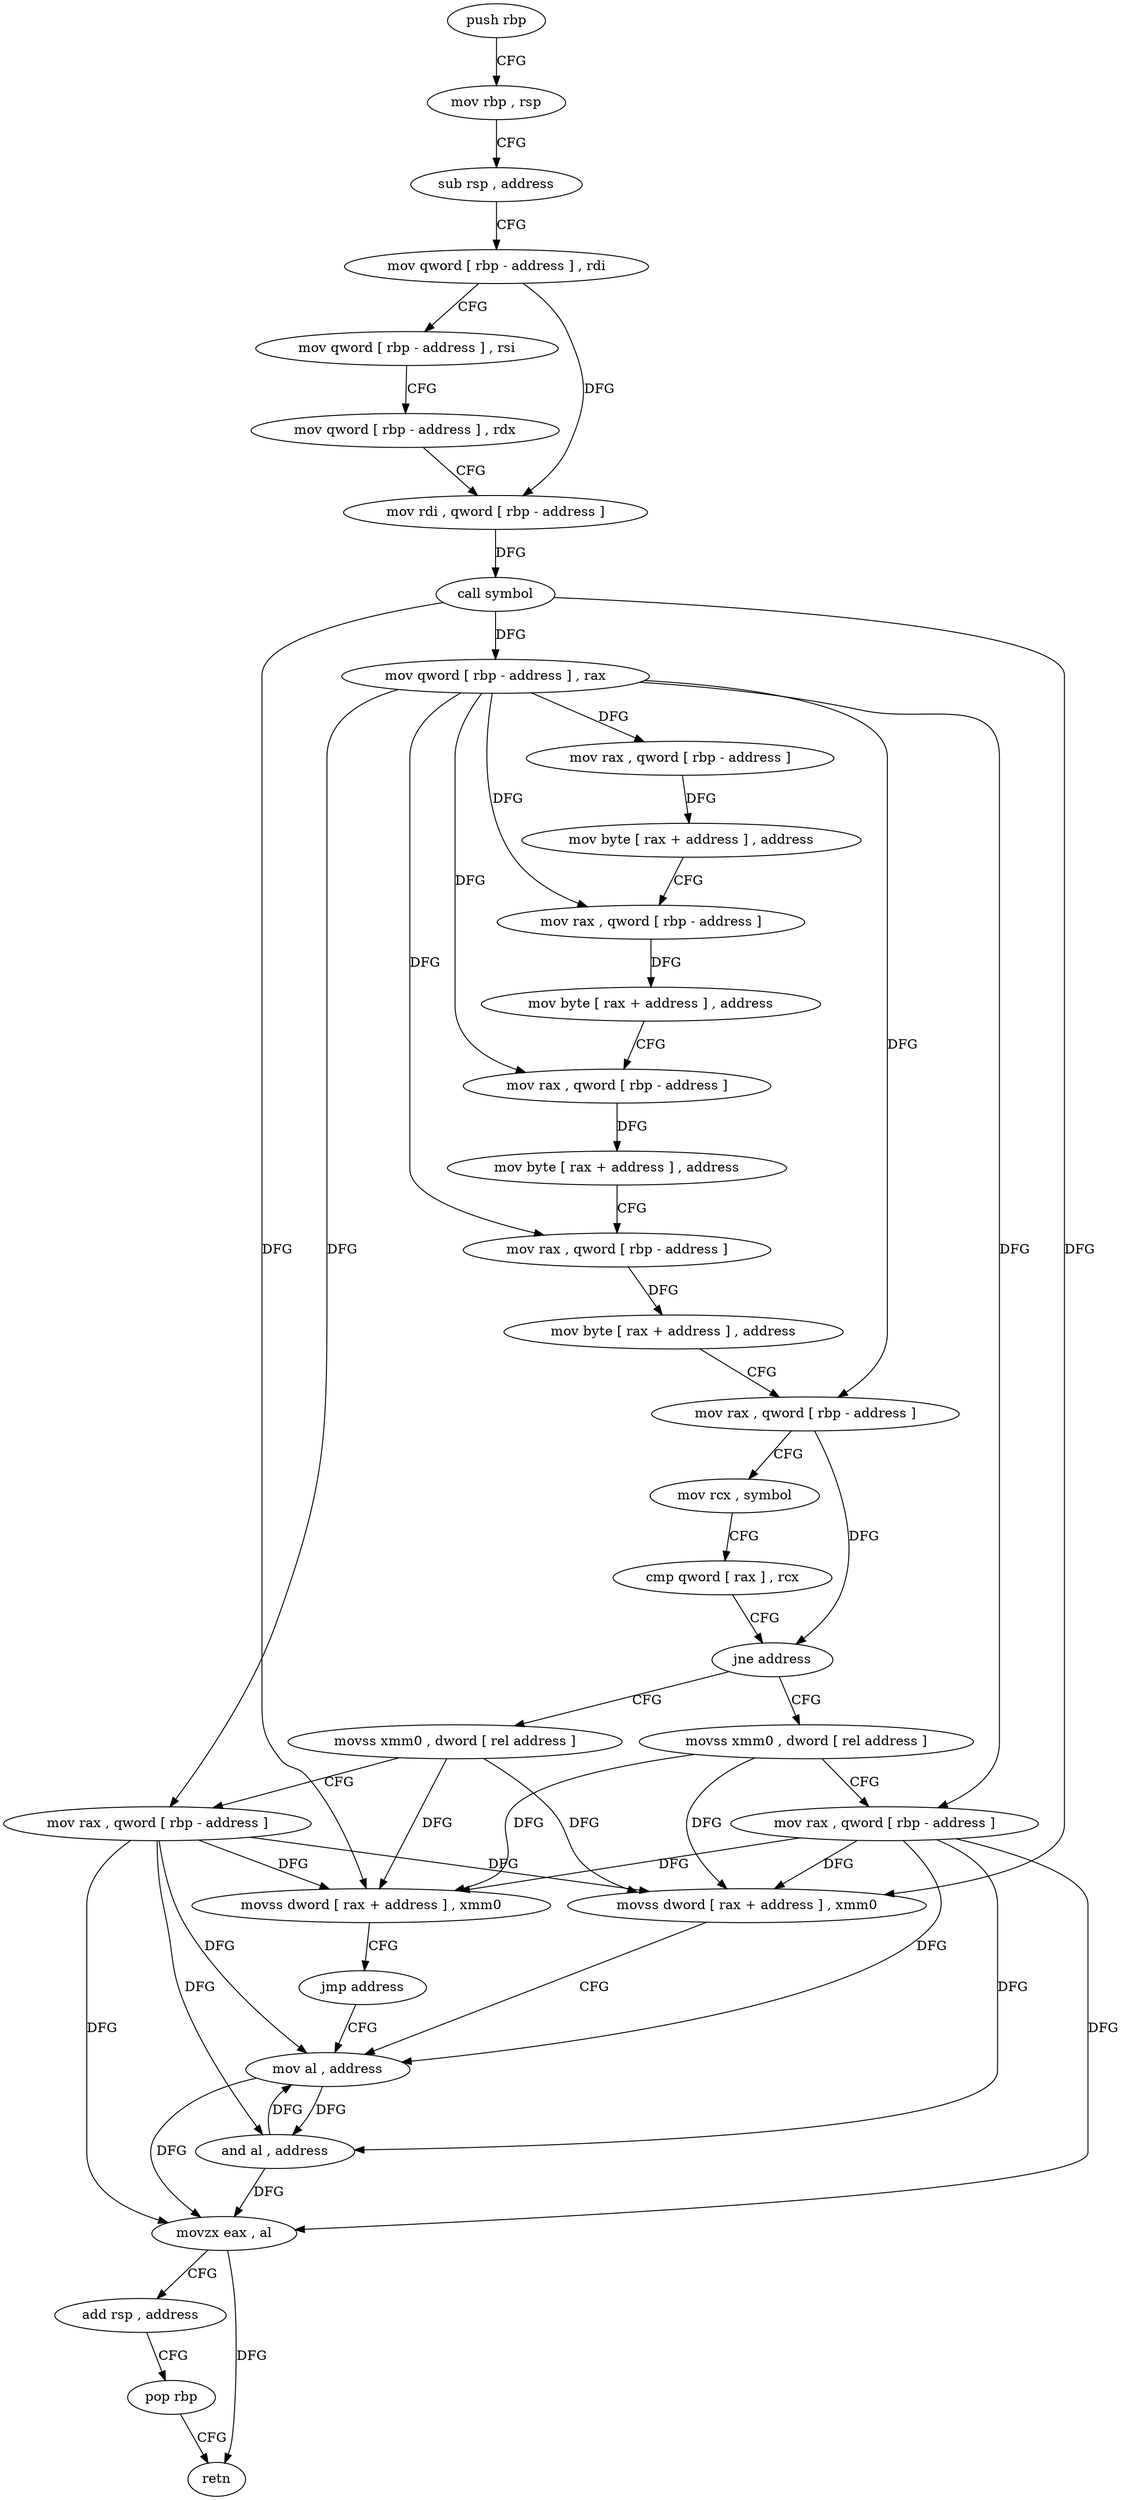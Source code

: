 digraph "func" {
"4271040" [label = "push rbp" ]
"4271041" [label = "mov rbp , rsp" ]
"4271044" [label = "sub rsp , address" ]
"4271048" [label = "mov qword [ rbp - address ] , rdi" ]
"4271052" [label = "mov qword [ rbp - address ] , rsi" ]
"4271056" [label = "mov qword [ rbp - address ] , rdx" ]
"4271060" [label = "mov rdi , qword [ rbp - address ]" ]
"4271064" [label = "call symbol" ]
"4271069" [label = "mov qword [ rbp - address ] , rax" ]
"4271073" [label = "mov rax , qword [ rbp - address ]" ]
"4271077" [label = "mov byte [ rax + address ] , address" ]
"4271081" [label = "mov rax , qword [ rbp - address ]" ]
"4271085" [label = "mov byte [ rax + address ] , address" ]
"4271089" [label = "mov rax , qword [ rbp - address ]" ]
"4271093" [label = "mov byte [ rax + address ] , address" ]
"4271097" [label = "mov rax , qword [ rbp - address ]" ]
"4271101" [label = "mov byte [ rax + address ] , address" ]
"4271105" [label = "mov rax , qword [ rbp - address ]" ]
"4271109" [label = "mov rcx , symbol" ]
"4271119" [label = "cmp qword [ rax ] , rcx" ]
"4271122" [label = "jne address" ]
"4271150" [label = "movss xmm0 , dword [ rel address ]" ]
"4271128" [label = "movss xmm0 , dword [ rel address ]" ]
"4271158" [label = "mov rax , qword [ rbp - address ]" ]
"4271162" [label = "movss dword [ rax + address ] , xmm0" ]
"4271167" [label = "mov al , address" ]
"4271136" [label = "mov rax , qword [ rbp - address ]" ]
"4271140" [label = "movss dword [ rax + address ] , xmm0" ]
"4271145" [label = "jmp address" ]
"4271169" [label = "and al , address" ]
"4271171" [label = "movzx eax , al" ]
"4271174" [label = "add rsp , address" ]
"4271178" [label = "pop rbp" ]
"4271179" [label = "retn" ]
"4271040" -> "4271041" [ label = "CFG" ]
"4271041" -> "4271044" [ label = "CFG" ]
"4271044" -> "4271048" [ label = "CFG" ]
"4271048" -> "4271052" [ label = "CFG" ]
"4271048" -> "4271060" [ label = "DFG" ]
"4271052" -> "4271056" [ label = "CFG" ]
"4271056" -> "4271060" [ label = "CFG" ]
"4271060" -> "4271064" [ label = "DFG" ]
"4271064" -> "4271069" [ label = "DFG" ]
"4271064" -> "4271162" [ label = "DFG" ]
"4271064" -> "4271140" [ label = "DFG" ]
"4271069" -> "4271073" [ label = "DFG" ]
"4271069" -> "4271081" [ label = "DFG" ]
"4271069" -> "4271089" [ label = "DFG" ]
"4271069" -> "4271097" [ label = "DFG" ]
"4271069" -> "4271105" [ label = "DFG" ]
"4271069" -> "4271158" [ label = "DFG" ]
"4271069" -> "4271136" [ label = "DFG" ]
"4271073" -> "4271077" [ label = "DFG" ]
"4271077" -> "4271081" [ label = "CFG" ]
"4271081" -> "4271085" [ label = "DFG" ]
"4271085" -> "4271089" [ label = "CFG" ]
"4271089" -> "4271093" [ label = "DFG" ]
"4271093" -> "4271097" [ label = "CFG" ]
"4271097" -> "4271101" [ label = "DFG" ]
"4271101" -> "4271105" [ label = "CFG" ]
"4271105" -> "4271109" [ label = "CFG" ]
"4271105" -> "4271122" [ label = "DFG" ]
"4271109" -> "4271119" [ label = "CFG" ]
"4271119" -> "4271122" [ label = "CFG" ]
"4271122" -> "4271150" [ label = "CFG" ]
"4271122" -> "4271128" [ label = "CFG" ]
"4271150" -> "4271158" [ label = "CFG" ]
"4271150" -> "4271162" [ label = "DFG" ]
"4271150" -> "4271140" [ label = "DFG" ]
"4271128" -> "4271136" [ label = "CFG" ]
"4271128" -> "4271162" [ label = "DFG" ]
"4271128" -> "4271140" [ label = "DFG" ]
"4271158" -> "4271162" [ label = "DFG" ]
"4271158" -> "4271140" [ label = "DFG" ]
"4271158" -> "4271167" [ label = "DFG" ]
"4271158" -> "4271169" [ label = "DFG" ]
"4271158" -> "4271171" [ label = "DFG" ]
"4271162" -> "4271167" [ label = "CFG" ]
"4271167" -> "4271169" [ label = "DFG" ]
"4271167" -> "4271171" [ label = "DFG" ]
"4271136" -> "4271140" [ label = "DFG" ]
"4271136" -> "4271162" [ label = "DFG" ]
"4271136" -> "4271167" [ label = "DFG" ]
"4271136" -> "4271169" [ label = "DFG" ]
"4271136" -> "4271171" [ label = "DFG" ]
"4271140" -> "4271145" [ label = "CFG" ]
"4271145" -> "4271167" [ label = "CFG" ]
"4271169" -> "4271171" [ label = "DFG" ]
"4271169" -> "4271167" [ label = "DFG" ]
"4271171" -> "4271174" [ label = "CFG" ]
"4271171" -> "4271179" [ label = "DFG" ]
"4271174" -> "4271178" [ label = "CFG" ]
"4271178" -> "4271179" [ label = "CFG" ]
}
